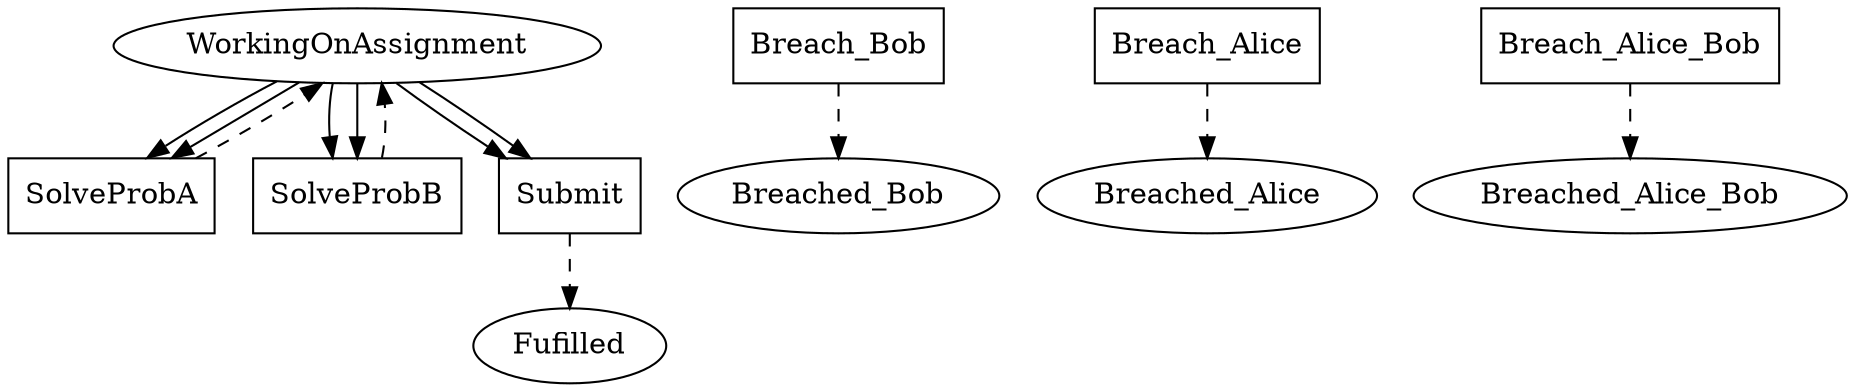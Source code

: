 // THIS IS A GENERATED FILE. DO NOT EDIT.

digraph partner_assignment_demonstrating_relievable_obligations {    
    Fulfilled[label=Fufilled];
    WorkingOnAssignment[label=WorkingOnAssignment];
	Breached_Bob[label=Breached_Bob];
	Breached_Alice[label=Breached_Alice];
	Breached_Alice_Bob[label=Breached_Alice_Bob]
    
     
    SolveProbA[label=SolveProbA,shape=box];
	SolveProbB[label=SolveProbB,shape=box];
	Submit[label=Submit,shape=box];
	Breach_Bob[label=Breach_Bob,shape=box];
	Breach_Alice[label=Breach_Alice,shape=box];
	Breach_Alice_Bob[label=Breach_Alice_Bob,shape=box]    
    
    
    
    WorkingOnAssignment -> SolveProbA;
	WorkingOnAssignment -> SolveProbB;
	WorkingOnAssignment -> SolveProbB;
	WorkingOnAssignment -> SolveProbA;
	WorkingOnAssignment -> Submit;
	WorkingOnAssignment -> Submit
    
    SolveProbA -> WorkingOnAssignment [style=dashed];
	SolveProbB -> WorkingOnAssignment [style=dashed];
	Submit -> Fulfilled [style=dashed];
	Breach_Bob -> Breached_Bob [style=dashed];
	Breach_Alice -> Breached_Alice [style=dashed];
	Breach_Alice_Bob -> Breached_Alice_Bob [style=dashed];
	     
    
       
}